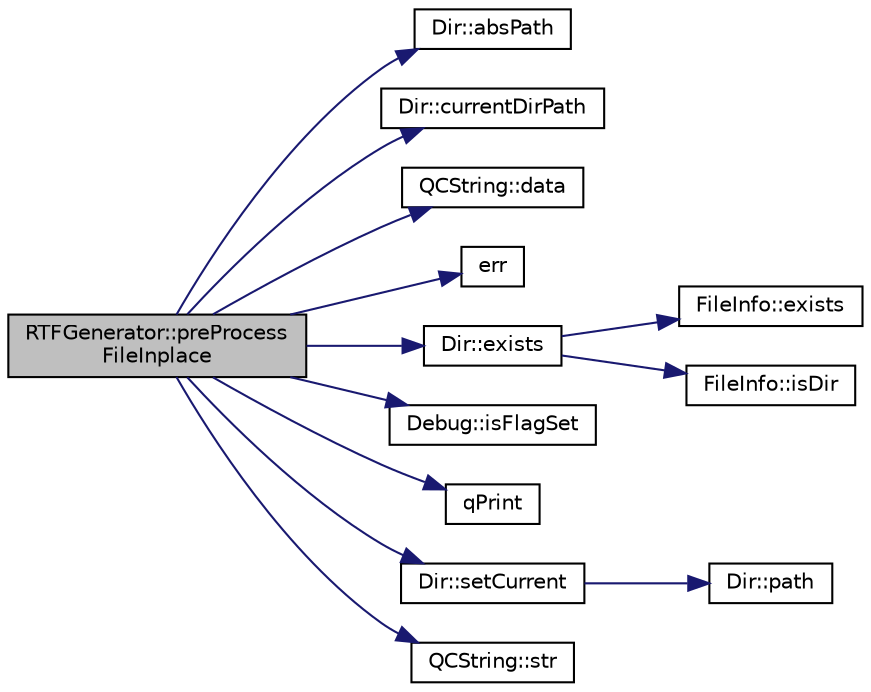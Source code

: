 digraph "RTFGenerator::preProcessFileInplace"
{
 // LATEX_PDF_SIZE
  edge [fontname="Helvetica",fontsize="10",labelfontname="Helvetica",labelfontsize="10"];
  node [fontname="Helvetica",fontsize="10",shape=record];
  rankdir="LR";
  Node1 [label="RTFGenerator::preProcess\lFileInplace",height=0.2,width=0.4,color="black", fillcolor="grey75", style="filled", fontcolor="black",tooltip=" "];
  Node1 -> Node2 [color="midnightblue",fontsize="10",style="solid"];
  Node2 [label="Dir::absPath",height=0.2,width=0.4,color="black", fillcolor="white", style="filled",URL="$classDir.html#a226b0db1117e46393bbb241e545f8609",tooltip=" "];
  Node1 -> Node3 [color="midnightblue",fontsize="10",style="solid"];
  Node3 [label="Dir::currentDirPath",height=0.2,width=0.4,color="black", fillcolor="white", style="filled",URL="$classDir.html#a0f62ab07068c5f966bca7ce280f4ed49",tooltip=" "];
  Node1 -> Node4 [color="midnightblue",fontsize="10",style="solid"];
  Node4 [label="QCString::data",height=0.2,width=0.4,color="black", fillcolor="white", style="filled",URL="$classQCString.html#ac3aa3ac1a1c36d3305eba22a2eb0d098",tooltip=" "];
  Node1 -> Node5 [color="midnightblue",fontsize="10",style="solid"];
  Node5 [label="err",height=0.2,width=0.4,color="black", fillcolor="white", style="filled",URL="$message_8cpp.html#aede5746344fdce99647541101eaa7f06",tooltip=" "];
  Node1 -> Node6 [color="midnightblue",fontsize="10",style="solid"];
  Node6 [label="Dir::exists",height=0.2,width=0.4,color="black", fillcolor="white", style="filled",URL="$classDir.html#ac6bf80b5b3a034e8c144c86ef48ae309",tooltip=" "];
  Node6 -> Node7 [color="midnightblue",fontsize="10",style="solid"];
  Node7 [label="FileInfo::exists",height=0.2,width=0.4,color="black", fillcolor="white", style="filled",URL="$classFileInfo.html#a47d49db8cb8797153885c4d5b7b0911f",tooltip=" "];
  Node6 -> Node8 [color="midnightblue",fontsize="10",style="solid"];
  Node8 [label="FileInfo::isDir",height=0.2,width=0.4,color="black", fillcolor="white", style="filled",URL="$classFileInfo.html#aa941e087c82c28ff498d9d3dec551b1f",tooltip=" "];
  Node1 -> Node9 [color="midnightblue",fontsize="10",style="solid"];
  Node9 [label="Debug::isFlagSet",height=0.2,width=0.4,color="black", fillcolor="white", style="filled",URL="$classDebug.html#a92b0668ebfb43903d82ad112bf6c84e1",tooltip=" "];
  Node1 -> Node10 [color="midnightblue",fontsize="10",style="solid"];
  Node10 [label="qPrint",height=0.2,width=0.4,color="black", fillcolor="white", style="filled",URL="$qcstring_8h.html#a9851ebb5ae2f65b4d2b1d08421edbfd2",tooltip=" "];
  Node1 -> Node11 [color="midnightblue",fontsize="10",style="solid"];
  Node11 [label="Dir::setCurrent",height=0.2,width=0.4,color="black", fillcolor="white", style="filled",URL="$classDir.html#ab3b09edc88159dc30426999bdc7d6d7b",tooltip=" "];
  Node11 -> Node12 [color="midnightblue",fontsize="10",style="solid"];
  Node12 [label="Dir::path",height=0.2,width=0.4,color="black", fillcolor="white", style="filled",URL="$classDir.html#ac277cdc273640905e941d9e6262bc594",tooltip=" "];
  Node1 -> Node13 [color="midnightblue",fontsize="10",style="solid"];
  Node13 [label="QCString::str",height=0.2,width=0.4,color="black", fillcolor="white", style="filled",URL="$classQCString.html#a9824b07232eea418ab3b3e7dc3178eec",tooltip=" "];
}
